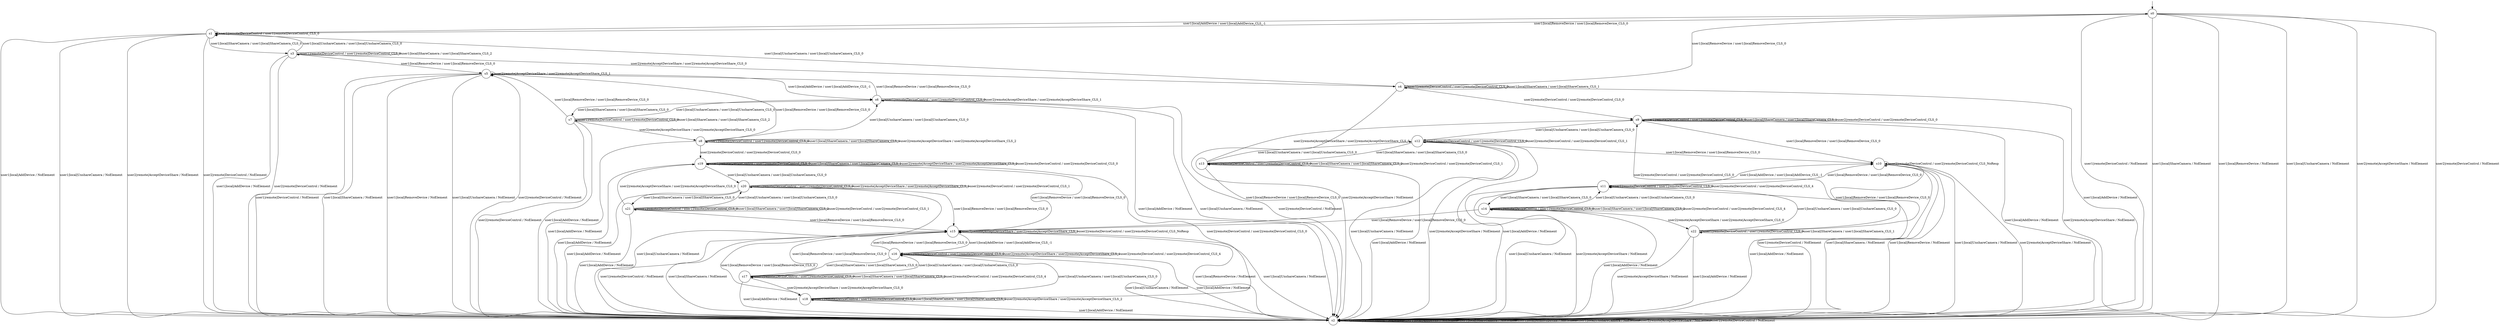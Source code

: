 digraph g {

	s0 [shape="circle" label="s0"];
	s1 [shape="circle" label="s1"];
	s2 [shape="circle" label="s2"];
	s3 [shape="circle" label="s3"];
	s4 [shape="circle" label="s4"];
	s5 [shape="circle" label="s5"];
	s6 [shape="circle" label="s6"];
	s7 [shape="circle" label="s7"];
	s8 [shape="circle" label="s8"];
	s9 [shape="circle" label="s9"];
	s10 [shape="circle" label="s10"];
	s11 [shape="circle" label="s11"];
	s12 [shape="circle" label="s12"];
	s13 [shape="circle" label="s13"];
	s14 [shape="circle" label="s14"];
	s15 [shape="circle" label="s15"];
	s16 [shape="circle" label="s16"];
	s17 [shape="circle" label="s17"];
	s18 [shape="circle" label="s18"];
	s19 [shape="circle" label="s19"];
	s20 [shape="circle" label="s20"];
	s21 [shape="circle" label="s21"];
	s22 [shape="circle" label="s22"];
	s0 -> s2 [label="user1|remote|DeviceControl / NoElement"];
	s0 -> s1 [label="user1|local|AddDevice / user1|local|AddDevice_CLS_-1"];
	s0 -> s2 [label="user1|local|ShareCamera / NoElement"];
	s0 -> s2 [label="user1|local|RemoveDevice / NoElement"];
	s0 -> s2 [label="user1|local|UnshareCamera / NoElement"];
	s0 -> s2 [label="user2|remote|AcceptDeviceShare / NoElement"];
	s0 -> s2 [label="user2|remote|DeviceControl / NoElement"];
	s1 -> s1 [label="user1|remote|DeviceControl / user1|remote|DeviceControl_CLS_0"];
	s1 -> s2 [label="user1|local|AddDevice / NoElement"];
	s1 -> s3 [label="user1|local|ShareCamera / user1|local|ShareCamera_CLS_0"];
	s1 -> s0 [label="user1|local|RemoveDevice / user1|local|RemoveDevice_CLS_0"];
	s1 -> s2 [label="user1|local|UnshareCamera / NoElement"];
	s1 -> s2 [label="user2|remote|AcceptDeviceShare / NoElement"];
	s1 -> s2 [label="user2|remote|DeviceControl / NoElement"];
	s2 -> s2 [label="user1|remote|DeviceControl / NoElement"];
	s2 -> s2 [label="user1|local|AddDevice / NoElement"];
	s2 -> s2 [label="user1|local|ShareCamera / NoElement"];
	s2 -> s2 [label="user1|local|RemoveDevice / NoElement"];
	s2 -> s2 [label="user1|local|UnshareCamera / NoElement"];
	s2 -> s2 [label="user2|remote|AcceptDeviceShare / NoElement"];
	s2 -> s2 [label="user2|remote|DeviceControl / NoElement"];
	s3 -> s3 [label="user1|remote|DeviceControl / user1|remote|DeviceControl_CLS_0"];
	s3 -> s2 [label="user1|local|AddDevice / NoElement"];
	s3 -> s3 [label="user1|local|ShareCamera / user1|local|ShareCamera_CLS_2"];
	s3 -> s5 [label="user1|local|RemoveDevice / user1|local|RemoveDevice_CLS_0"];
	s3 -> s1 [label="user1|local|UnshareCamera / user1|local|UnshareCamera_CLS_0"];
	s3 -> s4 [label="user2|remote|AcceptDeviceShare / user2|remote|AcceptDeviceShare_CLS_0"];
	s3 -> s2 [label="user2|remote|DeviceControl / NoElement"];
	s4 -> s4 [label="user1|remote|DeviceControl / user1|remote|DeviceControl_CLS_0"];
	s4 -> s2 [label="user1|local|AddDevice / NoElement"];
	s4 -> s4 [label="user1|local|ShareCamera / user1|local|ShareCamera_CLS_1"];
	s4 -> s0 [label="user1|local|RemoveDevice / user1|local|RemoveDevice_CLS_0"];
	s4 -> s1 [label="user1|local|UnshareCamera / user1|local|UnshareCamera_CLS_0"];
	s4 -> s2 [label="user2|remote|AcceptDeviceShare / NoElement"];
	s4 -> s9 [label="user2|remote|DeviceControl / user2|remote|DeviceControl_CLS_0"];
	s5 -> s2 [label="user1|remote|DeviceControl / NoElement"];
	s5 -> s6 [label="user1|local|AddDevice / user1|local|AddDevice_CLS_-1"];
	s5 -> s2 [label="user1|local|ShareCamera / NoElement"];
	s5 -> s2 [label="user1|local|RemoveDevice / NoElement"];
	s5 -> s2 [label="user1|local|UnshareCamera / NoElement"];
	s5 -> s5 [label="user2|remote|AcceptDeviceShare / user2|remote|AcceptDeviceShare_CLS_1"];
	s5 -> s2 [label="user2|remote|DeviceControl / NoElement"];
	s6 -> s6 [label="user1|remote|DeviceControl / user1|remote|DeviceControl_CLS_0"];
	s6 -> s2 [label="user1|local|AddDevice / NoElement"];
	s6 -> s7 [label="user1|local|ShareCamera / user1|local|ShareCamera_CLS_0"];
	s6 -> s5 [label="user1|local|RemoveDevice / user1|local|RemoveDevice_CLS_0"];
	s6 -> s2 [label="user1|local|UnshareCamera / NoElement"];
	s6 -> s6 [label="user2|remote|AcceptDeviceShare / user2|remote|AcceptDeviceShare_CLS_1"];
	s6 -> s2 [label="user2|remote|DeviceControl / NoElement"];
	s7 -> s7 [label="user1|remote|DeviceControl / user1|remote|DeviceControl_CLS_0"];
	s7 -> s2 [label="user1|local|AddDevice / NoElement"];
	s7 -> s7 [label="user1|local|ShareCamera / user1|local|ShareCamera_CLS_2"];
	s7 -> s5 [label="user1|local|RemoveDevice / user1|local|RemoveDevice_CLS_0"];
	s7 -> s6 [label="user1|local|UnshareCamera / user1|local|UnshareCamera_CLS_0"];
	s7 -> s8 [label="user2|remote|AcceptDeviceShare / user2|remote|AcceptDeviceShare_CLS_0"];
	s7 -> s2 [label="user2|remote|DeviceControl / NoElement"];
	s8 -> s8 [label="user1|remote|DeviceControl / user1|remote|DeviceControl_CLS_0"];
	s8 -> s2 [label="user1|local|AddDevice / NoElement"];
	s8 -> s8 [label="user1|local|ShareCamera / user1|local|ShareCamera_CLS_1"];
	s8 -> s5 [label="user1|local|RemoveDevice / user1|local|RemoveDevice_CLS_0"];
	s8 -> s6 [label="user1|local|UnshareCamera / user1|local|UnshareCamera_CLS_0"];
	s8 -> s8 [label="user2|remote|AcceptDeviceShare / user2|remote|AcceptDeviceShare_CLS_2"];
	s8 -> s19 [label="user2|remote|DeviceControl / user2|remote|DeviceControl_CLS_0"];
	s9 -> s9 [label="user1|remote|DeviceControl / user1|remote|DeviceControl_CLS_0"];
	s9 -> s2 [label="user1|local|AddDevice / NoElement"];
	s9 -> s9 [label="user1|local|ShareCamera / user1|local|ShareCamera_CLS_1"];
	s9 -> s10 [label="user1|local|RemoveDevice / user1|local|RemoveDevice_CLS_0"];
	s9 -> s12 [label="user1|local|UnshareCamera / user1|local|UnshareCamera_CLS_0"];
	s9 -> s2 [label="user2|remote|AcceptDeviceShare / NoElement"];
	s9 -> s9 [label="user2|remote|DeviceControl / user2|remote|DeviceControl_CLS_0"];
	s10 -> s2 [label="user1|remote|DeviceControl / NoElement"];
	s10 -> s11 [label="user1|local|AddDevice / user1|local|AddDevice_CLS_-1"];
	s10 -> s2 [label="user1|local|ShareCamera / NoElement"];
	s10 -> s2 [label="user1|local|RemoveDevice / NoElement"];
	s10 -> s2 [label="user1|local|UnshareCamera / NoElement"];
	s10 -> s2 [label="user2|remote|AcceptDeviceShare / NoElement"];
	s10 -> s10 [label="user2|remote|DeviceControl / user2|remote|DeviceControl_CLS_NoResp"];
	s11 -> s11 [label="user1|remote|DeviceControl / user1|remote|DeviceControl_CLS_0"];
	s11 -> s2 [label="user1|local|AddDevice / NoElement"];
	s11 -> s14 [label="user1|local|ShareCamera / user1|local|ShareCamera_CLS_0"];
	s11 -> s10 [label="user1|local|RemoveDevice / user1|local|RemoveDevice_CLS_0"];
	s11 -> s2 [label="user1|local|UnshareCamera / NoElement"];
	s11 -> s2 [label="user2|remote|AcceptDeviceShare / NoElement"];
	s11 -> s11 [label="user2|remote|DeviceControl / user2|remote|DeviceControl_CLS_4"];
	s12 -> s12 [label="user1|remote|DeviceControl / user1|remote|DeviceControl_CLS_0"];
	s12 -> s2 [label="user1|local|AddDevice / NoElement"];
	s12 -> s13 [label="user1|local|ShareCamera / user1|local|ShareCamera_CLS_0"];
	s12 -> s10 [label="user1|local|RemoveDevice / user1|local|RemoveDevice_CLS_0"];
	s12 -> s2 [label="user1|local|UnshareCamera / NoElement"];
	s12 -> s2 [label="user2|remote|AcceptDeviceShare / NoElement"];
	s12 -> s12 [label="user2|remote|DeviceControl / user2|remote|DeviceControl_CLS_1"];
	s13 -> s13 [label="user1|remote|DeviceControl / user1|remote|DeviceControl_CLS_0"];
	s13 -> s2 [label="user1|local|AddDevice / NoElement"];
	s13 -> s13 [label="user1|local|ShareCamera / user1|local|ShareCamera_CLS_2"];
	s13 -> s15 [label="user1|local|RemoveDevice / user1|local|RemoveDevice_CLS_0"];
	s13 -> s12 [label="user1|local|UnshareCamera / user1|local|UnshareCamera_CLS_0"];
	s13 -> s9 [label="user2|remote|AcceptDeviceShare / user2|remote|AcceptDeviceShare_CLS_0"];
	s13 -> s13 [label="user2|remote|DeviceControl / user2|remote|DeviceControl_CLS_1"];
	s14 -> s14 [label="user1|remote|DeviceControl / user1|remote|DeviceControl_CLS_0"];
	s14 -> s2 [label="user1|local|AddDevice / NoElement"];
	s14 -> s14 [label="user1|local|ShareCamera / user1|local|ShareCamera_CLS_2"];
	s14 -> s15 [label="user1|local|RemoveDevice / user1|local|RemoveDevice_CLS_0"];
	s14 -> s11 [label="user1|local|UnshareCamera / user1|local|UnshareCamera_CLS_0"];
	s14 -> s22 [label="user2|remote|AcceptDeviceShare / user2|remote|AcceptDeviceShare_CLS_0"];
	s14 -> s14 [label="user2|remote|DeviceControl / user2|remote|DeviceControl_CLS_4"];
	s15 -> s2 [label="user1|remote|DeviceControl / NoElement"];
	s15 -> s16 [label="user1|local|AddDevice / user1|local|AddDevice_CLS_-1"];
	s15 -> s2 [label="user1|local|ShareCamera / NoElement"];
	s15 -> s2 [label="user1|local|RemoveDevice / NoElement"];
	s15 -> s2 [label="user1|local|UnshareCamera / NoElement"];
	s15 -> s15 [label="user2|remote|AcceptDeviceShare / user2|remote|AcceptDeviceShare_CLS_1"];
	s15 -> s15 [label="user2|remote|DeviceControl / user2|remote|DeviceControl_CLS_NoResp"];
	s16 -> s16 [label="user1|remote|DeviceControl / user1|remote|DeviceControl_CLS_0"];
	s16 -> s2 [label="user1|local|AddDevice / NoElement"];
	s16 -> s17 [label="user1|local|ShareCamera / user1|local|ShareCamera_CLS_0"];
	s16 -> s15 [label="user1|local|RemoveDevice / user1|local|RemoveDevice_CLS_0"];
	s16 -> s2 [label="user1|local|UnshareCamera / NoElement"];
	s16 -> s16 [label="user2|remote|AcceptDeviceShare / user2|remote|AcceptDeviceShare_CLS_1"];
	s16 -> s16 [label="user2|remote|DeviceControl / user2|remote|DeviceControl_CLS_4"];
	s17 -> s17 [label="user1|remote|DeviceControl / user1|remote|DeviceControl_CLS_0"];
	s17 -> s2 [label="user1|local|AddDevice / NoElement"];
	s17 -> s17 [label="user1|local|ShareCamera / user1|local|ShareCamera_CLS_2"];
	s17 -> s15 [label="user1|local|RemoveDevice / user1|local|RemoveDevice_CLS_0"];
	s17 -> s16 [label="user1|local|UnshareCamera / user1|local|UnshareCamera_CLS_0"];
	s17 -> s18 [label="user2|remote|AcceptDeviceShare / user2|remote|AcceptDeviceShare_CLS_0"];
	s17 -> s17 [label="user2|remote|DeviceControl / user2|remote|DeviceControl_CLS_4"];
	s18 -> s18 [label="user1|remote|DeviceControl / user1|remote|DeviceControl_CLS_0"];
	s18 -> s2 [label="user1|local|AddDevice / NoElement"];
	s18 -> s18 [label="user1|local|ShareCamera / user1|local|ShareCamera_CLS_1"];
	s18 -> s15 [label="user1|local|RemoveDevice / user1|local|RemoveDevice_CLS_0"];
	s18 -> s16 [label="user1|local|UnshareCamera / user1|local|UnshareCamera_CLS_0"];
	s18 -> s18 [label="user2|remote|AcceptDeviceShare / user2|remote|AcceptDeviceShare_CLS_2"];
	s18 -> s19 [label="user2|remote|DeviceControl / user2|remote|DeviceControl_CLS_0"];
	s19 -> s19 [label="user1|remote|DeviceControl / user1|remote|DeviceControl_CLS_0"];
	s19 -> s2 [label="user1|local|AddDevice / NoElement"];
	s19 -> s19 [label="user1|local|ShareCamera / user1|local|ShareCamera_CLS_1"];
	s19 -> s15 [label="user1|local|RemoveDevice / user1|local|RemoveDevice_CLS_0"];
	s19 -> s20 [label="user1|local|UnshareCamera / user1|local|UnshareCamera_CLS_0"];
	s19 -> s19 [label="user2|remote|AcceptDeviceShare / user2|remote|AcceptDeviceShare_CLS_2"];
	s19 -> s19 [label="user2|remote|DeviceControl / user2|remote|DeviceControl_CLS_0"];
	s20 -> s20 [label="user1|remote|DeviceControl / user1|remote|DeviceControl_CLS_0"];
	s20 -> s2 [label="user1|local|AddDevice / NoElement"];
	s20 -> s21 [label="user1|local|ShareCamera / user1|local|ShareCamera_CLS_0"];
	s20 -> s15 [label="user1|local|RemoveDevice / user1|local|RemoveDevice_CLS_0"];
	s20 -> s2 [label="user1|local|UnshareCamera / NoElement"];
	s20 -> s20 [label="user2|remote|AcceptDeviceShare / user2|remote|AcceptDeviceShare_CLS_1"];
	s20 -> s20 [label="user2|remote|DeviceControl / user2|remote|DeviceControl_CLS_1"];
	s21 -> s21 [label="user1|remote|DeviceControl / user1|remote|DeviceControl_CLS_0"];
	s21 -> s2 [label="user1|local|AddDevice / NoElement"];
	s21 -> s21 [label="user1|local|ShareCamera / user1|local|ShareCamera_CLS_2"];
	s21 -> s15 [label="user1|local|RemoveDevice / user1|local|RemoveDevice_CLS_0"];
	s21 -> s20 [label="user1|local|UnshareCamera / user1|local|UnshareCamera_CLS_0"];
	s21 -> s19 [label="user2|remote|AcceptDeviceShare / user2|remote|AcceptDeviceShare_CLS_0"];
	s21 -> s21 [label="user2|remote|DeviceControl / user2|remote|DeviceControl_CLS_1"];
	s22 -> s22 [label="user1|remote|DeviceControl / user1|remote|DeviceControl_CLS_0"];
	s22 -> s2 [label="user1|local|AddDevice / NoElement"];
	s22 -> s22 [label="user1|local|ShareCamera / user1|local|ShareCamera_CLS_1"];
	s22 -> s10 [label="user1|local|RemoveDevice / user1|local|RemoveDevice_CLS_0"];
	s22 -> s11 [label="user1|local|UnshareCamera / user1|local|UnshareCamera_CLS_0"];
	s22 -> s2 [label="user2|remote|AcceptDeviceShare / NoElement"];
	s22 -> s9 [label="user2|remote|DeviceControl / user2|remote|DeviceControl_CLS_0"];

__start0 [label="" shape="none" width="0" height="0"];
__start0 -> s0;

}
